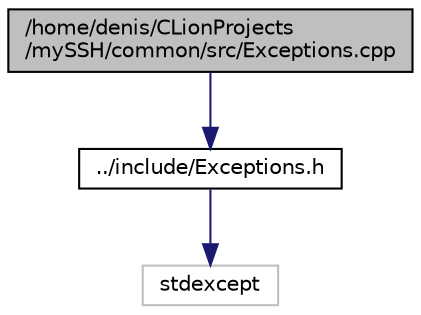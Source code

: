 digraph "/home/denis/CLionProjects/mySSH/common/src/Exceptions.cpp"
{
  edge [fontname="Helvetica",fontsize="10",labelfontname="Helvetica",labelfontsize="10"];
  node [fontname="Helvetica",fontsize="10",shape=record];
  Node1 [label="/home/denis/CLionProjects\l/mySSH/common/src/Exceptions.cpp",height=0.2,width=0.4,color="black", fillcolor="grey75", style="filled", fontcolor="black"];
  Node1 -> Node2 [color="midnightblue",fontsize="10",style="solid"];
  Node2 [label="../include/Exceptions.h",height=0.2,width=0.4,color="black", fillcolor="white", style="filled",URL="$Exceptions_8h.html"];
  Node2 -> Node3 [color="midnightblue",fontsize="10",style="solid"];
  Node3 [label="stdexcept",height=0.2,width=0.4,color="grey75", fillcolor="white", style="filled"];
}
